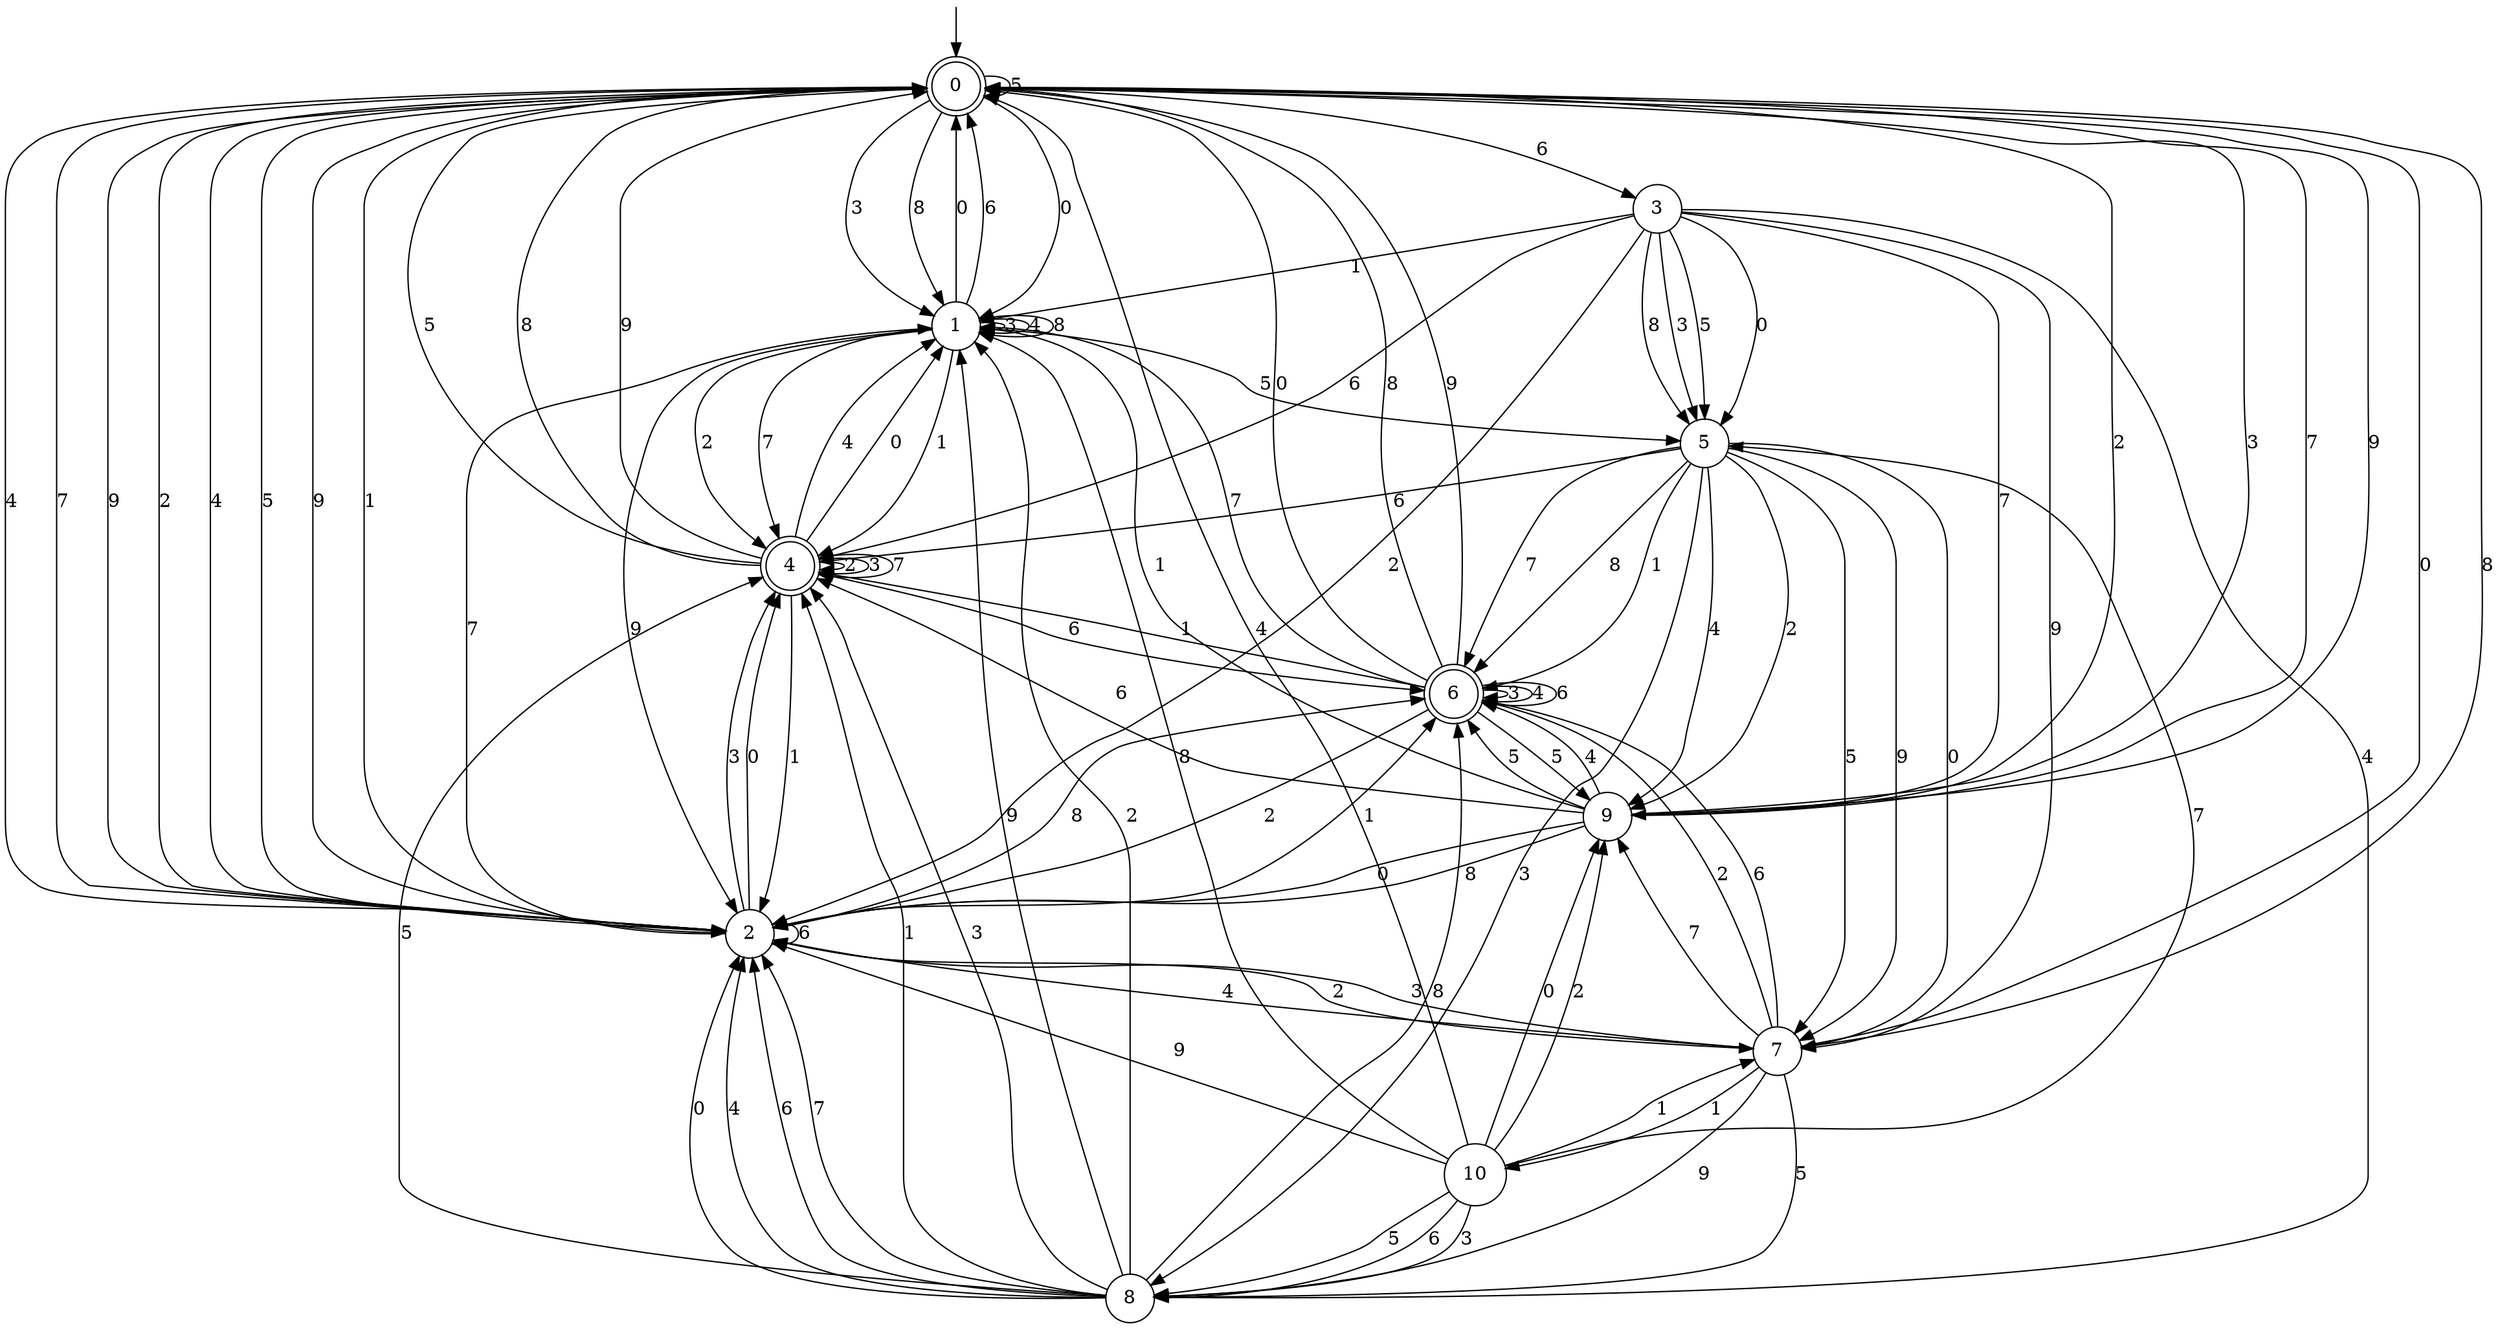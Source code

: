 digraph g {

	s0 [shape="doublecircle" label="0"];
	s1 [shape="circle" label="1"];
	s2 [shape="circle" label="2"];
	s3 [shape="circle" label="3"];
	s4 [shape="doublecircle" label="4"];
	s5 [shape="circle" label="5"];
	s6 [shape="doublecircle" label="6"];
	s7 [shape="circle" label="7"];
	s8 [shape="circle" label="8"];
	s9 [shape="circle" label="9"];
	s10 [shape="circle" label="10"];
	s0 -> s1 [label="0"];
	s0 -> s2 [label="1"];
	s0 -> s2 [label="2"];
	s0 -> s1 [label="3"];
	s0 -> s2 [label="4"];
	s0 -> s0 [label="5"];
	s0 -> s3 [label="6"];
	s0 -> s2 [label="7"];
	s0 -> s1 [label="8"];
	s0 -> s2 [label="9"];
	s1 -> s0 [label="0"];
	s1 -> s4 [label="1"];
	s1 -> s4 [label="2"];
	s1 -> s1 [label="3"];
	s1 -> s1 [label="4"];
	s1 -> s5 [label="5"];
	s1 -> s0 [label="6"];
	s1 -> s4 [label="7"];
	s1 -> s1 [label="8"];
	s1 -> s2 [label="9"];
	s2 -> s4 [label="0"];
	s2 -> s6 [label="1"];
	s2 -> s7 [label="2"];
	s2 -> s4 [label="3"];
	s2 -> s0 [label="4"];
	s2 -> s0 [label="5"];
	s2 -> s2 [label="6"];
	s2 -> s1 [label="7"];
	s2 -> s6 [label="8"];
	s2 -> s0 [label="9"];
	s3 -> s5 [label="0"];
	s3 -> s1 [label="1"];
	s3 -> s2 [label="2"];
	s3 -> s5 [label="3"];
	s3 -> s8 [label="4"];
	s3 -> s5 [label="5"];
	s3 -> s4 [label="6"];
	s3 -> s9 [label="7"];
	s3 -> s5 [label="8"];
	s3 -> s7 [label="9"];
	s4 -> s1 [label="0"];
	s4 -> s2 [label="1"];
	s4 -> s4 [label="2"];
	s4 -> s4 [label="3"];
	s4 -> s1 [label="4"];
	s4 -> s0 [label="5"];
	s4 -> s6 [label="6"];
	s4 -> s4 [label="7"];
	s4 -> s0 [label="8"];
	s4 -> s0 [label="9"];
	s5 -> s7 [label="0"];
	s5 -> s6 [label="1"];
	s5 -> s9 [label="2"];
	s5 -> s8 [label="3"];
	s5 -> s9 [label="4"];
	s5 -> s7 [label="5"];
	s5 -> s4 [label="6"];
	s5 -> s6 [label="7"];
	s5 -> s6 [label="8"];
	s5 -> s7 [label="9"];
	s6 -> s0 [label="0"];
	s6 -> s4 [label="1"];
	s6 -> s2 [label="2"];
	s6 -> s6 [label="3"];
	s6 -> s6 [label="4"];
	s6 -> s9 [label="5"];
	s6 -> s6 [label="6"];
	s6 -> s1 [label="7"];
	s6 -> s0 [label="8"];
	s6 -> s0 [label="9"];
	s7 -> s0 [label="0"];
	s7 -> s10 [label="1"];
	s7 -> s6 [label="2"];
	s7 -> s2 [label="3"];
	s7 -> s2 [label="4"];
	s7 -> s8 [label="5"];
	s7 -> s6 [label="6"];
	s7 -> s9 [label="7"];
	s7 -> s0 [label="8"];
	s7 -> s8 [label="9"];
	s8 -> s2 [label="0"];
	s8 -> s4 [label="1"];
	s8 -> s1 [label="2"];
	s8 -> s4 [label="3"];
	s8 -> s2 [label="4"];
	s8 -> s4 [label="5"];
	s8 -> s2 [label="6"];
	s8 -> s2 [label="7"];
	s8 -> s6 [label="8"];
	s8 -> s1 [label="9"];
	s9 -> s2 [label="0"];
	s9 -> s1 [label="1"];
	s9 -> s0 [label="2"];
	s9 -> s0 [label="3"];
	s9 -> s6 [label="4"];
	s9 -> s6 [label="5"];
	s9 -> s4 [label="6"];
	s9 -> s0 [label="7"];
	s9 -> s2 [label="8"];
	s9 -> s0 [label="9"];
	s10 -> s9 [label="0"];
	s10 -> s7 [label="1"];
	s10 -> s9 [label="2"];
	s10 -> s8 [label="3"];
	s10 -> s0 [label="4"];
	s10 -> s8 [label="5"];
	s10 -> s8 [label="6"];
	s10 -> s5 [label="7"];
	s10 -> s1 [label="8"];
	s10 -> s2 [label="9"];

__start0 [label="" shape="none" width="0" height="0"];
__start0 -> s0;

}
